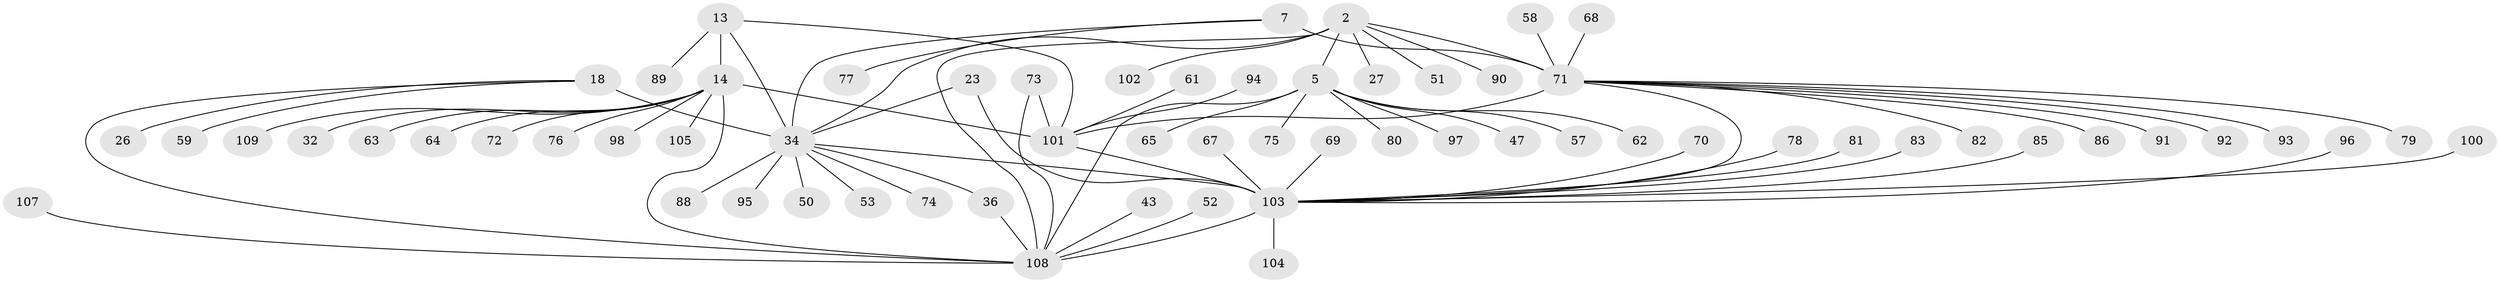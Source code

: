 // original degree distribution, {7: 0.03669724770642202, 14: 0.009174311926605505, 9: 0.03669724770642202, 5: 0.06422018348623854, 11: 0.01834862385321101, 8: 0.045871559633027525, 10: 0.009174311926605505, 13: 0.009174311926605505, 1: 0.5688073394495413, 2: 0.14678899082568808, 3: 0.03669724770642202, 4: 0.01834862385321101}
// Generated by graph-tools (version 1.1) at 2025/58/03/04/25 21:58:46]
// undirected, 65 vertices, 76 edges
graph export_dot {
graph [start="1"]
  node [color=gray90,style=filled];
  2 [super="+1"];
  5 [super="+3"];
  7 [super="+6"];
  13 [super="+12"];
  14 [super="+11"];
  18 [super="+16"];
  23 [super="+21"];
  26;
  27;
  32;
  34 [super="+28"];
  36;
  43;
  47;
  50;
  51;
  52;
  53 [super="+49"];
  57;
  58 [super="+55"];
  59 [super="+46"];
  61;
  62;
  63;
  64;
  65;
  67;
  68 [super="+56"];
  69 [super="+30"];
  70;
  71 [super="+8+10+29+39+48"];
  72 [super="+35+42"];
  73;
  74;
  75;
  76;
  77;
  78;
  79;
  80;
  81;
  82;
  83;
  85;
  86 [super="+37"];
  88;
  89;
  90 [super="+66"];
  91 [super="+41"];
  92;
  93;
  94;
  95;
  96;
  97;
  98;
  100;
  101 [super="+15"];
  102;
  103 [super="+24+87+25+40+60"];
  104;
  105;
  107;
  108 [super="+106+99+44"];
  109;
  2 -- 5 [weight=4];
  2 -- 27;
  2 -- 51;
  2 -- 102;
  2 -- 108 [weight=2];
  2 -- 90;
  2 -- 71;
  2 -- 34;
  5 -- 57;
  5 -- 65;
  5 -- 80;
  5 -- 97;
  5 -- 108 [weight=3];
  5 -- 75;
  5 -- 62;
  5 -- 47;
  7 -- 77;
  7 -- 71 [weight=6];
  7 -- 34;
  13 -- 14 [weight=4];
  13 -- 89;
  13 -- 101 [weight=2];
  13 -- 34;
  14 -- 32;
  14 -- 63;
  14 -- 64;
  14 -- 109;
  14 -- 98;
  14 -- 105;
  14 -- 76;
  14 -- 101 [weight=2];
  14 -- 72;
  14 -- 108 [weight=3];
  18 -- 26;
  18 -- 108 [weight=2];
  18 -- 59;
  18 -- 34 [weight=6];
  23 -- 103 [weight=6];
  23 -- 34 [weight=2];
  34 -- 36;
  34 -- 103;
  34 -- 74;
  34 -- 50;
  34 -- 53;
  34 -- 88;
  34 -- 95;
  36 -- 108;
  43 -- 108;
  52 -- 108;
  58 -- 71;
  61 -- 101;
  67 -- 103;
  68 -- 71;
  69 -- 103;
  70 -- 103;
  71 -- 103;
  71 -- 79;
  71 -- 101 [weight=2];
  71 -- 82;
  71 -- 86;
  71 -- 91;
  71 -- 92;
  71 -- 93;
  73 -- 101;
  73 -- 108;
  78 -- 103;
  81 -- 103;
  83 -- 103;
  85 -- 103;
  94 -- 101;
  96 -- 103;
  100 -- 103;
  101 -- 103 [weight=2];
  103 -- 108 [weight=2];
  103 -- 104;
  107 -- 108;
}
